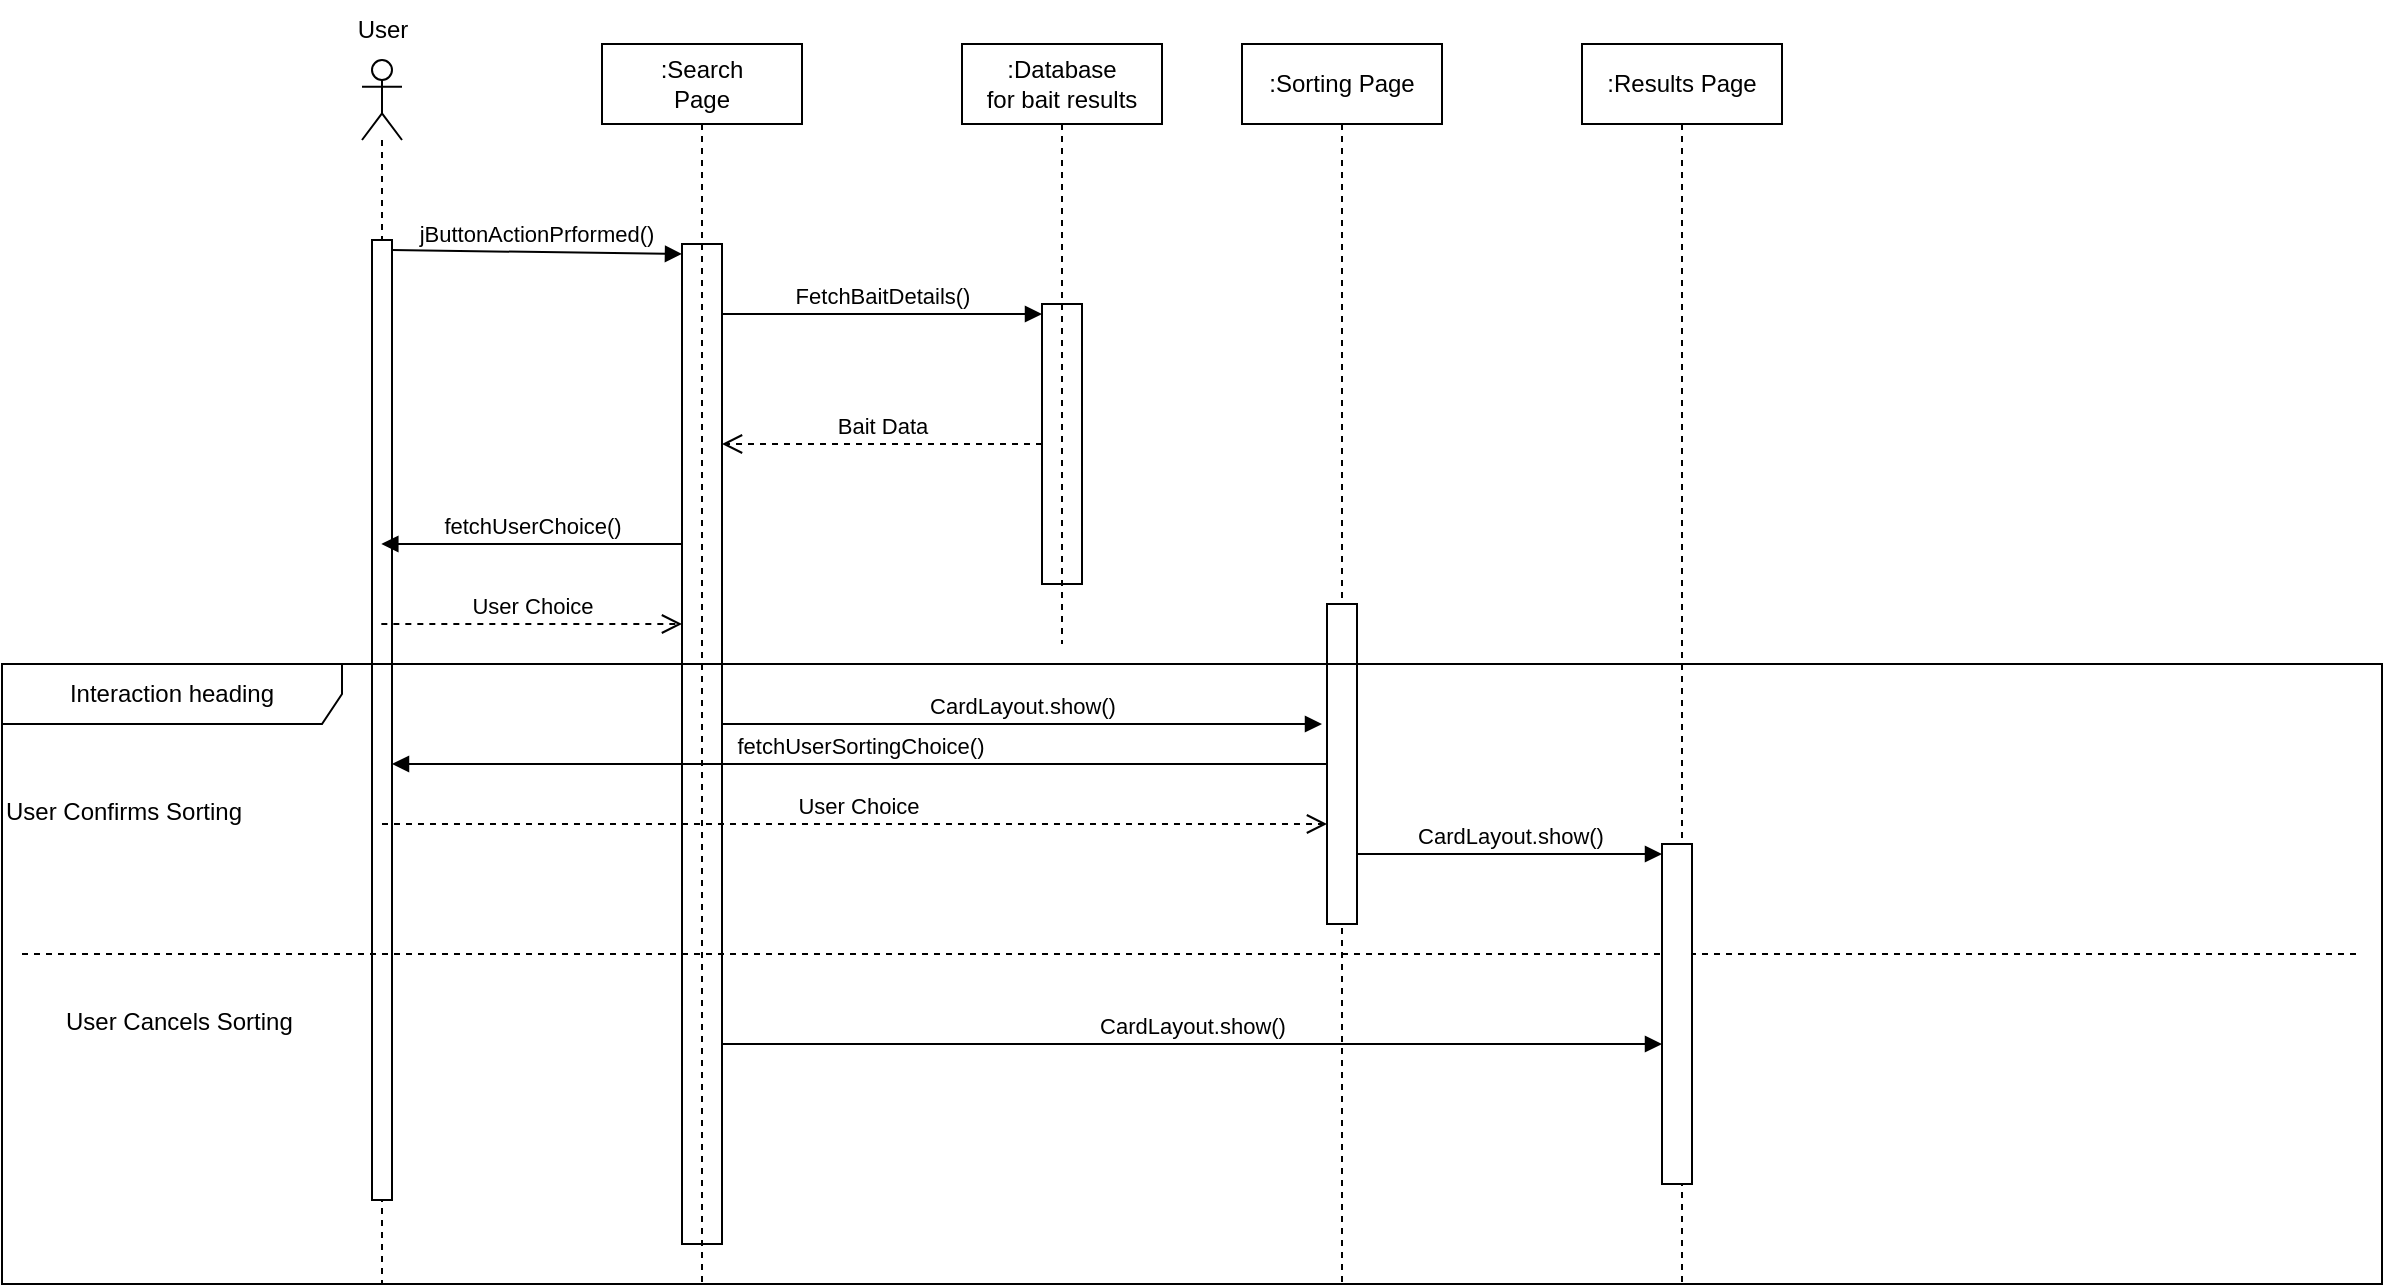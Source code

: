 <mxfile version="26.2.15">
  <diagram name="Page-1" id="MuX00yw0iJNA23Uuz7hC">
    <mxGraphModel dx="1533" dy="888" grid="1" gridSize="10" guides="1" tooltips="1" connect="1" arrows="1" fold="1" page="1" pageScale="1" pageWidth="850" pageHeight="1100" math="0" shadow="0">
      <root>
        <mxCell id="0" />
        <mxCell id="1" parent="0" />
        <mxCell id="svoPkUTlZje4jlUMsaOp-1" value="" style="shape=umlLifeline;perimeter=lifelinePerimeter;whiteSpace=wrap;html=1;container=1;dropTarget=0;collapsible=0;recursiveResize=0;outlineConnect=0;portConstraint=eastwest;newEdgeStyle={&quot;curved&quot;:0,&quot;rounded&quot;:0};participant=umlActor;" parent="1" vertex="1">
          <mxGeometry x="150" y="788" width="20" height="612" as="geometry" />
        </mxCell>
        <mxCell id="svoPkUTlZje4jlUMsaOp-2" value="" style="html=1;points=[[0,0,0,0,5],[0,1,0,0,-5],[1,0,0,0,5],[1,1,0,0,-5]];perimeter=orthogonalPerimeter;outlineConnect=0;targetShapes=umlLifeline;portConstraint=eastwest;newEdgeStyle={&quot;curved&quot;:0,&quot;rounded&quot;:0};" parent="svoPkUTlZje4jlUMsaOp-1" vertex="1">
          <mxGeometry x="5" y="90" width="10" height="480" as="geometry" />
        </mxCell>
        <mxCell id="svoPkUTlZje4jlUMsaOp-3" value="User " style="text;html=1;align=center;verticalAlign=middle;resizable=0;points=[];autosize=1;strokeColor=none;fillColor=none;" parent="1" vertex="1">
          <mxGeometry x="135" y="758" width="50" height="30" as="geometry" />
        </mxCell>
        <mxCell id="svoPkUTlZje4jlUMsaOp-9" value="jButtonActionPrformed()" style="html=1;verticalAlign=bottom;endArrow=block;curved=0;rounded=0;entryX=0;entryY=0;entryDx=0;entryDy=5;entryPerimeter=0;exitX=1;exitY=0;exitDx=0;exitDy=5;exitPerimeter=0;" parent="1" source="svoPkUTlZje4jlUMsaOp-2" target="svoPkUTlZje4jlUMsaOp-10" edge="1">
          <mxGeometry width="80" relative="1" as="geometry">
            <mxPoint x="180" y="880" as="sourcePoint" />
            <mxPoint x="301" y="882" as="targetPoint" />
          </mxGeometry>
        </mxCell>
        <mxCell id="svoPkUTlZje4jlUMsaOp-10" value="" style="html=1;points=[[0,0,0,0,5],[0,1,0,0,-5],[1,0,0,0,5],[1,1,0,0,-5]];perimeter=orthogonalPerimeter;outlineConnect=0;targetShapes=umlLifeline;portConstraint=eastwest;newEdgeStyle={&quot;curved&quot;:0,&quot;rounded&quot;:0};" parent="1" vertex="1">
          <mxGeometry x="310" y="880" width="20" height="500" as="geometry" />
        </mxCell>
        <mxCell id="svoPkUTlZje4jlUMsaOp-13" value="" style="html=1;points=[[0,0,0,0,5],[0,1,0,0,-5],[1,0,0,0,5],[1,1,0,0,-5]];perimeter=orthogonalPerimeter;outlineConnect=0;targetShapes=umlLifeline;portConstraint=eastwest;newEdgeStyle={&quot;curved&quot;:0,&quot;rounded&quot;:0};" parent="1" vertex="1">
          <mxGeometry x="490" y="910" width="20" height="140" as="geometry" />
        </mxCell>
        <mxCell id="svoPkUTlZje4jlUMsaOp-15" value="FetchBaitDetails()" style="html=1;verticalAlign=bottom;endArrow=block;curved=0;rounded=0;entryX=0;entryY=0;entryDx=0;entryDy=5;entryPerimeter=0;" parent="1" source="svoPkUTlZje4jlUMsaOp-10" target="svoPkUTlZje4jlUMsaOp-13" edge="1">
          <mxGeometry width="80" relative="1" as="geometry">
            <mxPoint x="330" y="930" as="sourcePoint" />
            <mxPoint x="475" y="930" as="targetPoint" />
            <mxPoint as="offset" />
          </mxGeometry>
        </mxCell>
        <mxCell id="svoPkUTlZje4jlUMsaOp-16" value="Bait Data" style="html=1;verticalAlign=bottom;endArrow=open;dashed=1;endSize=8;curved=0;rounded=0;" parent="1" source="svoPkUTlZje4jlUMsaOp-13" target="svoPkUTlZje4jlUMsaOp-10" edge="1">
          <mxGeometry x="0.007" relative="1" as="geometry">
            <mxPoint x="430" y="990" as="sourcePoint" />
            <mxPoint x="280" y="990" as="targetPoint" />
            <mxPoint as="offset" />
          </mxGeometry>
        </mxCell>
        <mxCell id="svoPkUTlZje4jlUMsaOp-21" value="fetchUserChoice()" style="html=1;verticalAlign=bottom;endArrow=block;curved=0;rounded=0;" parent="1" edge="1">
          <mxGeometry width="80" relative="1" as="geometry">
            <mxPoint x="310" y="1030" as="sourcePoint" />
            <mxPoint x="159.667" y="1030" as="targetPoint" />
            <mxPoint as="offset" />
          </mxGeometry>
        </mxCell>
        <mxCell id="svoPkUTlZje4jlUMsaOp-22" value="User Choice" style="html=1;verticalAlign=bottom;endArrow=open;dashed=1;endSize=8;curved=0;rounded=0;" parent="1" edge="1">
          <mxGeometry x="0.007" relative="1" as="geometry">
            <mxPoint x="159.667" y="1070" as="sourcePoint" />
            <mxPoint x="310" y="1070" as="targetPoint" />
            <mxPoint as="offset" />
          </mxGeometry>
        </mxCell>
        <mxCell id="svoPkUTlZje4jlUMsaOp-33" value="CardLayout.show()" style="html=1;verticalAlign=bottom;endArrow=block;curved=0;rounded=0;" parent="1" edge="1">
          <mxGeometry width="80" relative="1" as="geometry">
            <mxPoint x="330" y="1120" as="sourcePoint" />
            <mxPoint x="630" y="1120" as="targetPoint" />
            <mxPoint as="offset" />
          </mxGeometry>
        </mxCell>
        <mxCell id="_ulV8YqdJVloig0f3KUl-2" value=":Results Page" style="shape=umlLifeline;perimeter=lifelinePerimeter;whiteSpace=wrap;html=1;container=1;dropTarget=0;collapsible=0;recursiveResize=0;outlineConnect=0;portConstraint=eastwest;newEdgeStyle={&quot;curved&quot;:0,&quot;rounded&quot;:0};" parent="1" vertex="1">
          <mxGeometry x="760" y="780" width="100" height="620" as="geometry" />
        </mxCell>
        <mxCell id="_ulV8YqdJVloig0f3KUl-3" value=":Sorting Page" style="shape=umlLifeline;perimeter=lifelinePerimeter;whiteSpace=wrap;html=1;container=1;dropTarget=0;collapsible=0;recursiveResize=0;outlineConnect=0;portConstraint=eastwest;newEdgeStyle={&quot;curved&quot;:0,&quot;rounded&quot;:0};" parent="1" vertex="1">
          <mxGeometry x="590" y="780" width="100" height="620" as="geometry" />
        </mxCell>
        <mxCell id="_ulV8YqdJVloig0f3KUl-6" value="" style="html=1;points=[[0,0,0,0,5],[0,1,0,0,-5],[1,0,0,0,5],[1,1,0,0,-5]];perimeter=orthogonalPerimeter;outlineConnect=0;targetShapes=umlLifeline;portConstraint=eastwest;newEdgeStyle={&quot;curved&quot;:0,&quot;rounded&quot;:0};" parent="_ulV8YqdJVloig0f3KUl-3" vertex="1">
          <mxGeometry x="42.5" y="280" width="15" height="160" as="geometry" />
        </mxCell>
        <mxCell id="_ulV8YqdJVloig0f3KUl-4" value=":Database&lt;div&gt;for bait results&lt;/div&gt;" style="shape=umlLifeline;perimeter=lifelinePerimeter;whiteSpace=wrap;html=1;container=1;dropTarget=0;collapsible=0;recursiveResize=0;outlineConnect=0;portConstraint=eastwest;newEdgeStyle={&quot;curved&quot;:0,&quot;rounded&quot;:0};" parent="1" vertex="1">
          <mxGeometry x="450" y="780" width="100" height="300" as="geometry" />
        </mxCell>
        <mxCell id="_ulV8YqdJVloig0f3KUl-5" value="&lt;div&gt;:Search&lt;/div&gt;&lt;div&gt;Page&lt;/div&gt;" style="shape=umlLifeline;perimeter=lifelinePerimeter;whiteSpace=wrap;html=1;container=1;dropTarget=0;collapsible=0;recursiveResize=0;outlineConnect=0;portConstraint=eastwest;newEdgeStyle={&quot;curved&quot;:0,&quot;rounded&quot;:0};" parent="1" vertex="1">
          <mxGeometry x="270" y="780" width="100" height="620" as="geometry" />
        </mxCell>
        <mxCell id="-52P_ulGPTueSYU6FpQl-1" value="Interaction heading" style="shape=umlFrame;whiteSpace=wrap;html=1;pointerEvents=0;recursiveResize=0;container=1;collapsible=0;width=170;" parent="1" vertex="1">
          <mxGeometry x="-30" y="1090" width="1190" height="310" as="geometry" />
        </mxCell>
        <mxCell id="-52P_ulGPTueSYU6FpQl-2" value="&lt;div&gt;User Confirms Sorting&lt;/div&gt;" style="text;html=1;" parent="-52P_ulGPTueSYU6FpQl-1" vertex="1">
          <mxGeometry width="100" height="20" relative="1" as="geometry">
            <mxPoint y="60" as="offset" />
          </mxGeometry>
        </mxCell>
        <mxCell id="-52P_ulGPTueSYU6FpQl-3" value="User Cancels Sorting" style="line;strokeWidth=1;dashed=1;labelPosition=center;verticalLabelPosition=bottom;align=left;verticalAlign=top;spacingLeft=20;spacingTop=15;html=1;whiteSpace=wrap;" parent="-52P_ulGPTueSYU6FpQl-1" vertex="1">
          <mxGeometry x="10" y="140" width="1170" height="10" as="geometry" />
        </mxCell>
        <mxCell id="-52P_ulGPTueSYU6FpQl-6" value="fetchUserSortingChoice()" style="html=1;verticalAlign=bottom;endArrow=block;curved=0;rounded=0;" parent="-52P_ulGPTueSYU6FpQl-1" edge="1">
          <mxGeometry width="80" relative="1" as="geometry">
            <mxPoint x="662.5" y="50" as="sourcePoint" />
            <mxPoint x="195" y="50" as="targetPoint" />
            <mxPoint as="offset" />
          </mxGeometry>
        </mxCell>
        <mxCell id="-52P_ulGPTueSYU6FpQl-7" value="User Choice" style="html=1;verticalAlign=bottom;endArrow=open;dashed=1;endSize=8;curved=0;rounded=0;" parent="-52P_ulGPTueSYU6FpQl-1" edge="1">
          <mxGeometry x="0.007" relative="1" as="geometry">
            <mxPoint x="189.997" y="80" as="sourcePoint" />
            <mxPoint x="662.5" y="80" as="targetPoint" />
            <mxPoint as="offset" />
          </mxGeometry>
        </mxCell>
        <mxCell id="-52P_ulGPTueSYU6FpQl-9" value="" style="html=1;points=[[0,0,0,0,5],[0,1,0,0,-5],[1,0,0,0,5],[1,1,0,0,-5]];perimeter=orthogonalPerimeter;outlineConnect=0;targetShapes=umlLifeline;portConstraint=eastwest;newEdgeStyle={&quot;curved&quot;:0,&quot;rounded&quot;:0};" parent="-52P_ulGPTueSYU6FpQl-1" vertex="1">
          <mxGeometry x="830" y="90" width="15" height="170" as="geometry" />
        </mxCell>
        <mxCell id="-52P_ulGPTueSYU6FpQl-10" value="CardLayout.show()" style="html=1;verticalAlign=bottom;endArrow=block;curved=0;rounded=0;" parent="-52P_ulGPTueSYU6FpQl-1" target="-52P_ulGPTueSYU6FpQl-9" edge="1">
          <mxGeometry width="80" relative="1" as="geometry">
            <mxPoint x="360" y="190" as="sourcePoint" />
            <mxPoint x="660" y="190" as="targetPoint" />
            <mxPoint as="offset" />
          </mxGeometry>
        </mxCell>
        <mxCell id="-52P_ulGPTueSYU6FpQl-8" value="CardLayout.show()" style="html=1;verticalAlign=bottom;endArrow=block;curved=0;rounded=0;entryX=0;entryY=0;entryDx=0;entryDy=5;entryPerimeter=0;" parent="1" source="_ulV8YqdJVloig0f3KUl-6" target="-52P_ulGPTueSYU6FpQl-9" edge="1">
          <mxGeometry width="80" relative="1" as="geometry">
            <mxPoint x="640" y="1130" as="sourcePoint" />
            <mxPoint x="840" y="1130" as="targetPoint" />
            <mxPoint as="offset" />
          </mxGeometry>
        </mxCell>
      </root>
    </mxGraphModel>
  </diagram>
</mxfile>
